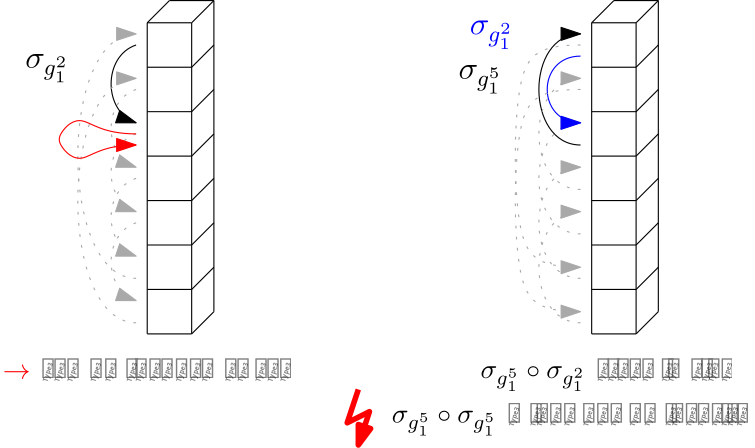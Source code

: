 <?xml version="1.0"?>
<!DOCTYPE ipe SYSTEM "ipe.dtd">
<ipe version="70218" creator="Ipe 7.2.18">
<info created="D:20230119132301" modified="D:20230119140238"/>
<ipestyle name="basic">
<symbol name="arrow/arc(spx)">
<path stroke="sym-stroke" fill="sym-stroke" pen="sym-pen">
0 0 m
-1 0.333 l
-1 -0.333 l
h
</path>
</symbol>
<symbol name="arrow/farc(spx)">
<path stroke="sym-stroke" fill="white" pen="sym-pen">
0 0 m
-1 0.333 l
-1 -0.333 l
h
</path>
</symbol>
<symbol name="arrow/ptarc(spx)">
<path stroke="sym-stroke" fill="sym-stroke" pen="sym-pen">
0 0 m
-1 0.333 l
-0.8 0 l
-1 -0.333 l
h
</path>
</symbol>
<symbol name="arrow/fptarc(spx)">
<path stroke="sym-stroke" fill="white" pen="sym-pen">
0 0 m
-1 0.333 l
-0.8 0 l
-1 -0.333 l
h
</path>
</symbol>
<symbol name="mark/circle(sx)" transformations="translations">
<path fill="sym-stroke">
0.6 0 0 0.6 0 0 e
0.4 0 0 0.4 0 0 e
</path>
</symbol>
<symbol name="mark/disk(sx)" transformations="translations">
<path fill="sym-stroke">
0.6 0 0 0.6 0 0 e
</path>
</symbol>
<symbol name="mark/fdisk(sfx)" transformations="translations">
<group>
<path fill="sym-fill">
0.5 0 0 0.5 0 0 e
</path>
<path fill="sym-stroke" fillrule="eofill">
0.6 0 0 0.6 0 0 e
0.4 0 0 0.4 0 0 e
</path>
</group>
</symbol>
<symbol name="mark/box(sx)" transformations="translations">
<path fill="sym-stroke" fillrule="eofill">
-0.6 -0.6 m
0.6 -0.6 l
0.6 0.6 l
-0.6 0.6 l
h
-0.4 -0.4 m
0.4 -0.4 l
0.4 0.4 l
-0.4 0.4 l
h
</path>
</symbol>
<symbol name="mark/square(sx)" transformations="translations">
<path fill="sym-stroke">
-0.6 -0.6 m
0.6 -0.6 l
0.6 0.6 l
-0.6 0.6 l
h
</path>
</symbol>
<symbol name="mark/fsquare(sfx)" transformations="translations">
<group>
<path fill="sym-fill">
-0.5 -0.5 m
0.5 -0.5 l
0.5 0.5 l
-0.5 0.5 l
h
</path>
<path fill="sym-stroke" fillrule="eofill">
-0.6 -0.6 m
0.6 -0.6 l
0.6 0.6 l
-0.6 0.6 l
h
-0.4 -0.4 m
0.4 -0.4 l
0.4 0.4 l
-0.4 0.4 l
h
</path>
</group>
</symbol>
<symbol name="mark/cross(sx)" transformations="translations">
<group>
<path fill="sym-stroke">
-0.43 -0.57 m
0.57 0.43 l
0.43 0.57 l
-0.57 -0.43 l
h
</path>
<path fill="sym-stroke">
-0.43 0.57 m
0.57 -0.43 l
0.43 -0.57 l
-0.57 0.43 l
h
</path>
</group>
</symbol>
<symbol name="arrow/fnormal(spx)">
<path stroke="sym-stroke" fill="white" pen="sym-pen">
0 0 m
-1 0.333 l
-1 -0.333 l
h
</path>
</symbol>
<symbol name="arrow/pointed(spx)">
<path stroke="sym-stroke" fill="sym-stroke" pen="sym-pen">
0 0 m
-1 0.333 l
-0.8 0 l
-1 -0.333 l
h
</path>
</symbol>
<symbol name="arrow/fpointed(spx)">
<path stroke="sym-stroke" fill="white" pen="sym-pen">
0 0 m
-1 0.333 l
-0.8 0 l
-1 -0.333 l
h
</path>
</symbol>
<symbol name="arrow/linear(spx)">
<path stroke="sym-stroke" pen="sym-pen">
-1 0.333 m
0 0 l
-1 -0.333 l
</path>
</symbol>
<symbol name="arrow/fdouble(spx)">
<path stroke="sym-stroke" fill="white" pen="sym-pen">
0 0 m
-1 0.333 l
-1 -0.333 l
h
-1 0 m
-2 0.333 l
-2 -0.333 l
h
</path>
</symbol>
<symbol name="arrow/double(spx)">
<path stroke="sym-stroke" fill="sym-stroke" pen="sym-pen">
0 0 m
-1 0.333 l
-1 -0.333 l
h
-1 0 m
-2 0.333 l
-2 -0.333 l
h
</path>
</symbol>
<symbol name="arrow/mid-normal(spx)">
<path stroke="sym-stroke" fill="sym-stroke" pen="sym-pen">
0.5 0 m
-0.5 0.333 l
-0.5 -0.333 l
h
</path>
</symbol>
<symbol name="arrow/mid-fnormal(spx)">
<path stroke="sym-stroke" fill="white" pen="sym-pen">
0.5 0 m
-0.5 0.333 l
-0.5 -0.333 l
h
</path>
</symbol>
<symbol name="arrow/mid-pointed(spx)">
<path stroke="sym-stroke" fill="sym-stroke" pen="sym-pen">
0.5 0 m
-0.5 0.333 l
-0.3 0 l
-0.5 -0.333 l
h
</path>
</symbol>
<symbol name="arrow/mid-fpointed(spx)">
<path stroke="sym-stroke" fill="white" pen="sym-pen">
0.5 0 m
-0.5 0.333 l
-0.3 0 l
-0.5 -0.333 l
h
</path>
</symbol>
<symbol name="arrow/mid-double(spx)">
<path stroke="sym-stroke" fill="sym-stroke" pen="sym-pen">
1 0 m
0 0.333 l
0 -0.333 l
h
0 0 m
-1 0.333 l
-1 -0.333 l
h
</path>
</symbol>
<symbol name="arrow/mid-fdouble(spx)">
<path stroke="sym-stroke" fill="white" pen="sym-pen">
1 0 m
0 0.333 l
0 -0.333 l
h
0 0 m
-1 0.333 l
-1 -0.333 l
h
</path>
</symbol>
<pen name="heavier" value="0.8"/>
<pen name="fat" value="1.2"/>
<pen name="ultrafat" value="2"/>
<symbolsize name="large" value="5"/>
<symbolsize name="small" value="2"/>
<symbolsize name="tiny" value="1.1"/>
<arrowsize name="large" value="10"/>
<arrowsize name="small" value="5"/>
<arrowsize name="tiny" value="3"/>
<color name="red" value="1 0 0"/>
<color name="blue" value="0 0 1"/>
<color name="green" value="0 1 0"/>
<color name="yellow" value="1 1 0"/>
<color name="orange" value="1 0.647 0"/>
<color name="gold" value="1 0.843 0"/>
<color name="purple" value="0.627 0.125 0.941"/>
<color name="gray" value="0.745"/>
<color name="brown" value="0.647 0.165 0.165"/>
<color name="navy" value="0 0 0.502"/>
<color name="pink" value="1 0.753 0.796"/>
<color name="seagreen" value="0.18 0.545 0.341"/>
<color name="turquoise" value="0.251 0.878 0.816"/>
<color name="violet" value="0.933 0.51 0.933"/>
<color name="darkblue" value="0 0 0.545"/>
<color name="darkcyan" value="0 0.545 0.545"/>
<color name="darkgray" value="0.663"/>
<color name="darkgreen" value="0 0.392 0"/>
<color name="darkmagenta" value="0.545 0 0.545"/>
<color name="darkorange" value="1 0.549 0"/>
<color name="darkred" value="0.545 0 0"/>
<color name="lightblue" value="0.678 0.847 0.902"/>
<color name="lightcyan" value="0.878 1 1"/>
<color name="lightgray" value="0.827"/>
<color name="lightgreen" value="0.565 0.933 0.565"/>
<color name="lightyellow" value="1 1 0.878"/>
<dashstyle name="dotted" value="[1 3] 0"/>
<dashstyle name="dashed" value="[4] 0"/>
<dashstyle name="dash dotted" value="[4 2 1 2] 0"/>
<dashstyle name="dash dot dotted" value="[4 2 1 2 1 2] 0"/>
<textsize name="large" value="\large"/>
<textsize name="small" value="\small"/>
<textsize name="tiny" value="\tiny"/>
<textsize name="Large" value="\Large"/>
<textsize name="LARGE" value="\LARGE"/>
<textsize name="huge" value="\huge"/>
<textsize name="Huge" value="\Huge"/>
<textsize name="footnote" value="\footnotesize"/>
<textstyle name="center" begin="\begin{center}" end="\end{center}"/>
<textstyle name="itemize" begin="\begin{itemize}" end="\end{itemize}"/>
<textstyle name="item" begin="\begin{itemize}\item{}" end="\end{itemize}"/>
<gridsize name="4 pts" value="4"/>
<gridsize name="8 pts (~3 mm)" value="8"/>
<gridsize name="16 pts (~6 mm)" value="16"/>
<gridsize name="32 pts (~12 mm)" value="32"/>
<gridsize name="10 pts (~3.5 mm)" value="10"/>
<gridsize name="20 pts (~7 mm)" value="20"/>
<gridsize name="14 pts (~5 mm)" value="14"/>
<gridsize name="28 pts (~10 mm)" value="28"/>
<gridsize name="56 pts (~20 mm)" value="56"/>
<anglesize name="90 deg" value="90"/>
<anglesize name="60 deg" value="60"/>
<anglesize name="45 deg" value="45"/>
<anglesize name="30 deg" value="30"/>
<anglesize name="22.5 deg" value="22.5"/>
<opacity name="10%" value="0.1"/>
<opacity name="30%" value="0.3"/>
<opacity name="50%" value="0.5"/>
<opacity name="75%" value="0.75"/>
<tiling name="falling" angle="-60" step="4" width="1"/>
<tiling name="rising" angle="30" step="4" width="1"/>
</ipestyle>
<ipestyle name="ipe_beamer">
<preamble>
	\usepackage[T1]{fontenc}
	\renewcommand{\familydefault}{\sfdefault}
</preamble>
<layout paper="280 180" origin="0 0" frame="280 180" crop="no"/>
<titlestyle pos="10 170" size="huge" color="blue"  valign="top"/>
</ipestyle>
<page>
<layer name="alpha"/>
<view layers="alpha" active="alpha"/>
<path layer="alpha" matrix="1 0 0 1 -24 28" stroke="black">
80 128 m
80 16 l
</path>
<path matrix="0.25 0 0 1 36 28" stroke="black">
144 128 m
80 128 l
</path>
<path matrix="0.25 0 0 1 36 28" stroke="black">
80 112 m
144 112 l
</path>
<path matrix="0.25 0 0 1 36 28" stroke="black">
80 96 m
144 96 l
</path>
<path matrix="0.25 0 0 1 36 28" stroke="black">
80 80 m
144 80 l
</path>
<path matrix="0.25 0 0 1 36 28" stroke="black">
80 64 m
144 64 l
</path>
<path matrix="0.25 0 0 1 36 28" stroke="black">
144 48 m
80 48 l
</path>
<path matrix="0.25 0 0 1 36 28" stroke="black">
80 32 m
144 32 l
</path>
<path matrix="1 0 0 1 -24 28" stroke="black">
96 128 m
96 16 l
</path>
<path matrix="0.222221 0 0 0.222221 38.2224 127.556" stroke="black">
80 128 m
116 164 l
</path>
<path matrix="0.25 0 0 1 41 24" stroke="black">
92 140 m
156 140 l
</path>
<path matrix="0.222222 0 0 0.222221 50.6667 127.556" stroke="black">
96 128 m
132 164 l
</path>
<text matrix="1 0 0 1 -32 44" transformations="translations" pos="44.1045 95.765" stroke="black" type="label" width="15.618" height="5.148" depth="5.18" valign="baseline" size="large" style="math">\sigma_{g_1^2}</text>
<path matrix="1 0 0 1 -24 8" stroke="black">
80 36 m
96 36 l
</path>
<path matrix="1 0 0 1 -24 8" stroke="black">
104 156 m
104 44 l
</path>
<path matrix="1 0 0 1 -24 8" stroke="black">
104 44 m
96 36 l
</path>
<path matrix="1 0 0 1 -24 8" stroke="black">
96 52 m
104 60 l
</path>
<path matrix="1 0 0 0.666667 -24 30.6667" stroke="black">
96 68 m
104 80 l
</path>
<path matrix="1 0 0 1 -24 8" stroke="black">
96 84 m
104 92 l
</path>
<path matrix="1 0 0 1 -24 8" stroke="black">
96 100 m
104 108 l
</path>
<path matrix="1 0 0 1 -24 8" stroke="black">
96 116 m
104 124 l
</path>
<path matrix="1 0 0 1 -24 8" stroke="black">
96 132 m
104 140 l
</path>
<path matrix="1 0 0 1 -24 8" stroke="black" arrow="normal/normal">
76 140 m
64 136
64 116
76 112 c
</path>
<path matrix="1 0 0 1 -24 -8" stroke="darkgray" dash="dotted" arrow="normal/normal">
76 140 m
64 136
64 116
76 112 c
</path>
<path matrix="1 0 0 1 -24 -24" stroke="darkgray" dash="dotted" arrow="normal/normal">
76 140 m
64 136
64 116
76 112 c
</path>
<path matrix="1 0 0 1 -24 -40" stroke="darkgray" dash="dotted" arrow="normal/normal">
76 140 m
64 136
64 116
76 112 c
</path>
<path matrix="1 0 0 1 -24 -56" stroke="darkgray" dash="dotted" arrow="normal/normal">
76 140 m
64 136
64 116
76 112 c
</path>
<path matrix="1 0 0 1 -24 8" stroke="darkgray" dash="dotted" arrow="normal/normal">
76 40 m
48 40
48 128
76 128 c
</path>
<path matrix="1 0 0 1 -24 24" stroke="darkgray" dash="dotted" arrow="normal/normal">
76 40 m
48 40
48 128
76 128 c
</path>
<path matrix="1 0 0 1 -24 8" stroke="red" arrow="normal/normal">
76 108 m
64 108
56 116
48 108
48 104
56 96
64 104
76 104 c
</path>
<text matrix="1 0 0 1 -12 -8" transformations="translations" pos="16 36" stroke="red" type="label" width="104.695" height="7.2" depth="1.93" valign="baseline">\textcolor{red}{$\to$} \textcolor{black}{can be ``defined away&apos;&apos;}</text>
<path matrix="1 0 0 1 136 28" stroke="black">
80 128 m
80 16 l
</path>
<path matrix="0.25 0 0 1 196 28" stroke="black">
144 128 m
80 128 l
</path>
<path matrix="0.25 0 0 1 196 28" stroke="black">
80 112 m
144 112 l
</path>
<path matrix="0.25 0 0 1 196 28" stroke="black">
80 96 m
144 96 l
</path>
<path matrix="0.25 0 0 1 196 28" stroke="black">
80 80 m
144 80 l
</path>
<path matrix="0.25 0 0 1 196 28" stroke="black">
80 64 m
144 64 l
</path>
<path matrix="0.25 0 0 1 196 28" stroke="black">
144 48 m
80 48 l
</path>
<path matrix="0.25 0 0 1 196 28" stroke="black">
80 32 m
144 32 l
</path>
<path matrix="1 0 0 1 136 28" stroke="black">
96 128 m
96 16 l
</path>
<path matrix="0.222221 0 0 0.222221 198.222 127.556" stroke="black">
80 128 m
116 164 l
</path>
<path matrix="0.25 0 0 1 201 24" stroke="black">
92 140 m
156 140 l
</path>
<path matrix="0.222222 0 0 0.222221 210.667 127.556" stroke="black">
96 128 m
132 164 l
</path>
<path matrix="1 0 0 1 136 8" stroke="black">
80 36 m
96 36 l
</path>
<path matrix="1 0 0 1 136 8" stroke="black">
104 156 m
104 44 l
</path>
<path matrix="1 0 0 1 136 8" stroke="black">
104 44 m
96 36 l
</path>
<path matrix="1 0 0 1 136 8" stroke="black">
96 52 m
104 60 l
</path>
<path matrix="1 0 0 0.666667 136 30.6667" stroke="black">
96 68 m
104 80 l
</path>
<path matrix="1 0 0 1 136 8" stroke="black">
96 84 m
104 92 l
</path>
<path matrix="1 0 0 1 136 8" stroke="black">
96 100 m
104 108 l
</path>
<path matrix="1 0 0 1 136 8" stroke="black">
96 116 m
104 124 l
</path>
<path matrix="1 0 0 1 136 8" stroke="black">
96 132 m
104 140 l
</path>
<path stroke="black" pen="0.4" arrow="normal/normal">
212 112 m
192 112
192 152
212 152 c
</path>
<path matrix="1 0 0 1 0 -16" stroke="darkgray" dash="dotted" arrow="normal/normal">
212 112 m
192 112
192 152
212 152 c
</path>
<path matrix="1 0 0 1 0 -32" stroke="darkgray" dash="dotted" arrow="normal/normal">
212 112 m
192 112
192 152
212 152 c
</path>
<path matrix="1 0 0 1 0 -48" stroke="darkgray" dash="dotted" arrow="normal/normal">
212 112 m
192 112
192 152
212 152 c
</path>
<path matrix="1 0 0 1 0 -64" stroke="darkgray" dash="dotted" arrow="normal/normal">
212 112 m
192 112
192 152
212 152 c
</path>
<path stroke="blue" arrow="normal/normal">
212 144 m
196 144
196 120
212 120 c
</path>
<path stroke="darkgray" dash="dotted" arrow="normal/normal">
212 148 m
196 148
188 140
188 76
196 68
212 68 c
</path>
<path matrix="1 0 0 1 0 -16" stroke="darkgray" dash="dotted" arrow="normal/normal">
212 148 m
196 148
188 140
188 76
196 68
212 68 c
</path>
<text matrix="1 0 0 1 128 56" transformations="translations" pos="44.1045 95.765" stroke="black" type="label" width="15.618" height="5.148" depth="5.18" valign="baseline" size="large" style="math">\textcolor{blue}{\sigma_{g_1^2}}</text>
<text matrix="1 0 0 1 124 40" transformations="translations" pos="44.1045 95.765" stroke="black" type="label" width="15.618" height="5.148" depth="5.18" valign="baseline" size="large" style="math">\sigma_{g_1^5}</text>
<text matrix="1 0 0 1 -16 0" transformations="translations" pos="192 28" stroke="black" type="label" width="90.437" height="7.196" depth="4.58" valign="baseline">$\sigma_{g_1^5} \circ \sigma_{g_1^2}$ stays in slot</text>
<path matrix="1 0 0 1 -36 0" stroke="red" pen="ultrafat" arrow="normal/normal">
168 24 m
164 12 l
172 16 l
168 4 l
</path>
<text matrix="1 0 0 1 -36 4" transformations="translations" pos="180 8" stroke="black" type="label" width="129.697" height="7.196" depth="4.58" valign="baseline">\textcolor{black}{$\sigma_{g_1^5} \circ \sigma_{g_1^5}$ might not be identity}</text>
</page>
</ipe>
